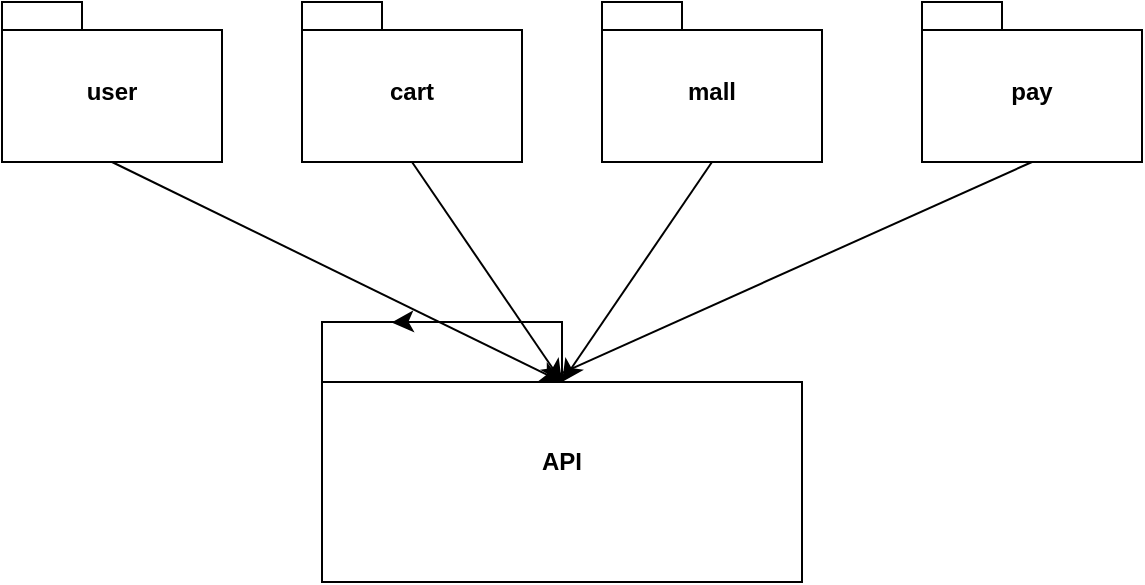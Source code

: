 <mxfile version="26.2.13">
  <diagram id="C5RBs43oDa-KdzZeNtuy" name="Page-1">
    <mxGraphModel dx="1235" dy="626" grid="1" gridSize="10" guides="1" tooltips="1" connect="1" arrows="1" fold="1" page="1" pageScale="1" pageWidth="827" pageHeight="1169" math="0" shadow="0">
      <root>
        <mxCell id="WIyWlLk6GJQsqaUBKTNV-0" />
        <mxCell id="WIyWlLk6GJQsqaUBKTNV-1" parent="WIyWlLk6GJQsqaUBKTNV-0" />
        <mxCell id="_k4YOhIwgQ7e6rSWnvpk-9" value="user" style="shape=folder;fontStyle=1;spacingTop=10;tabWidth=40;tabHeight=14;tabPosition=left;html=1;whiteSpace=wrap;" parent="WIyWlLk6GJQsqaUBKTNV-1" vertex="1">
          <mxGeometry x="100" y="110" width="110" height="80" as="geometry" />
        </mxCell>
        <mxCell id="_k4YOhIwgQ7e6rSWnvpk-10" value="pay" style="shape=folder;fontStyle=1;spacingTop=10;tabWidth=40;tabHeight=14;tabPosition=left;html=1;whiteSpace=wrap;" parent="WIyWlLk6GJQsqaUBKTNV-1" vertex="1">
          <mxGeometry x="560" y="110" width="110" height="80" as="geometry" />
        </mxCell>
        <mxCell id="_k4YOhIwgQ7e6rSWnvpk-11" value="cart" style="shape=folder;fontStyle=1;spacingTop=10;tabWidth=40;tabHeight=14;tabPosition=left;html=1;whiteSpace=wrap;" parent="WIyWlLk6GJQsqaUBKTNV-1" vertex="1">
          <mxGeometry x="250" y="110" width="110" height="80" as="geometry" />
        </mxCell>
        <mxCell id="_k4YOhIwgQ7e6rSWnvpk-12" value="mall" style="shape=folder;fontStyle=1;spacingTop=10;tabWidth=40;tabHeight=14;tabPosition=left;html=1;whiteSpace=wrap;" parent="WIyWlLk6GJQsqaUBKTNV-1" vertex="1">
          <mxGeometry x="400" y="110" width="110" height="80" as="geometry" />
        </mxCell>
        <mxCell id="_k4YOhIwgQ7e6rSWnvpk-14" value="API" style="shape=folder;fontStyle=1;spacingTop=10;tabWidth=120;tabHeight=30;tabPosition=left;html=1;whiteSpace=wrap;" parent="WIyWlLk6GJQsqaUBKTNV-1" vertex="1">
          <mxGeometry x="260" y="270" width="240" height="130" as="geometry" />
        </mxCell>
        <mxCell id="_k4YOhIwgQ7e6rSWnvpk-16" style="edgeStyle=none;curved=1;rounded=0;orthogonalLoop=1;jettySize=auto;html=1;exitX=0;exitY=0;exitDx=40;exitDy=0;exitPerimeter=0;entryX=0.145;entryY=0.002;entryDx=0;entryDy=0;entryPerimeter=0;fontSize=12;startSize=8;endSize=8;" parent="WIyWlLk6GJQsqaUBKTNV-1" source="_k4YOhIwgQ7e6rSWnvpk-14" target="_k4YOhIwgQ7e6rSWnvpk-14" edge="1">
          <mxGeometry relative="1" as="geometry" />
        </mxCell>
        <mxCell id="_k4YOhIwgQ7e6rSWnvpk-17" style="edgeStyle=none;curved=1;rounded=0;orthogonalLoop=1;jettySize=auto;html=1;exitX=0.5;exitY=1;exitDx=0;exitDy=0;exitPerimeter=0;entryX=0;entryY=0;entryDx=120;entryDy=30;entryPerimeter=0;fontSize=12;startSize=8;endSize=8;" parent="WIyWlLk6GJQsqaUBKTNV-1" source="_k4YOhIwgQ7e6rSWnvpk-9" target="_k4YOhIwgQ7e6rSWnvpk-14" edge="1">
          <mxGeometry relative="1" as="geometry" />
        </mxCell>
        <mxCell id="_k4YOhIwgQ7e6rSWnvpk-18" style="edgeStyle=none;curved=1;rounded=0;orthogonalLoop=1;jettySize=auto;html=1;exitX=0.5;exitY=1;exitDx=0;exitDy=0;exitPerimeter=0;entryX=0;entryY=0;entryDx=120;entryDy=30;entryPerimeter=0;fontSize=12;startSize=8;endSize=8;" parent="WIyWlLk6GJQsqaUBKTNV-1" source="_k4YOhIwgQ7e6rSWnvpk-11" target="_k4YOhIwgQ7e6rSWnvpk-14" edge="1">
          <mxGeometry relative="1" as="geometry" />
        </mxCell>
        <mxCell id="_k4YOhIwgQ7e6rSWnvpk-20" style="edgeStyle=none;curved=1;rounded=0;orthogonalLoop=1;jettySize=auto;html=1;exitX=0.5;exitY=1;exitDx=0;exitDy=0;exitPerimeter=0;entryX=0.458;entryY=0.231;entryDx=0;entryDy=0;entryPerimeter=0;fontSize=12;startSize=8;endSize=8;" parent="WIyWlLk6GJQsqaUBKTNV-1" source="_k4YOhIwgQ7e6rSWnvpk-10" target="_k4YOhIwgQ7e6rSWnvpk-14" edge="1">
          <mxGeometry relative="1" as="geometry" />
        </mxCell>
        <mxCell id="_k4YOhIwgQ7e6rSWnvpk-23" style="edgeStyle=none;curved=1;rounded=0;orthogonalLoop=1;jettySize=auto;html=1;exitX=0.5;exitY=1;exitDx=0;exitDy=0;exitPerimeter=0;entryX=0;entryY=0;entryDx=120;entryDy=30;entryPerimeter=0;fontSize=12;startSize=8;endSize=8;" parent="WIyWlLk6GJQsqaUBKTNV-1" source="_k4YOhIwgQ7e6rSWnvpk-12" target="_k4YOhIwgQ7e6rSWnvpk-14" edge="1">
          <mxGeometry relative="1" as="geometry" />
        </mxCell>
      </root>
    </mxGraphModel>
  </diagram>
</mxfile>
